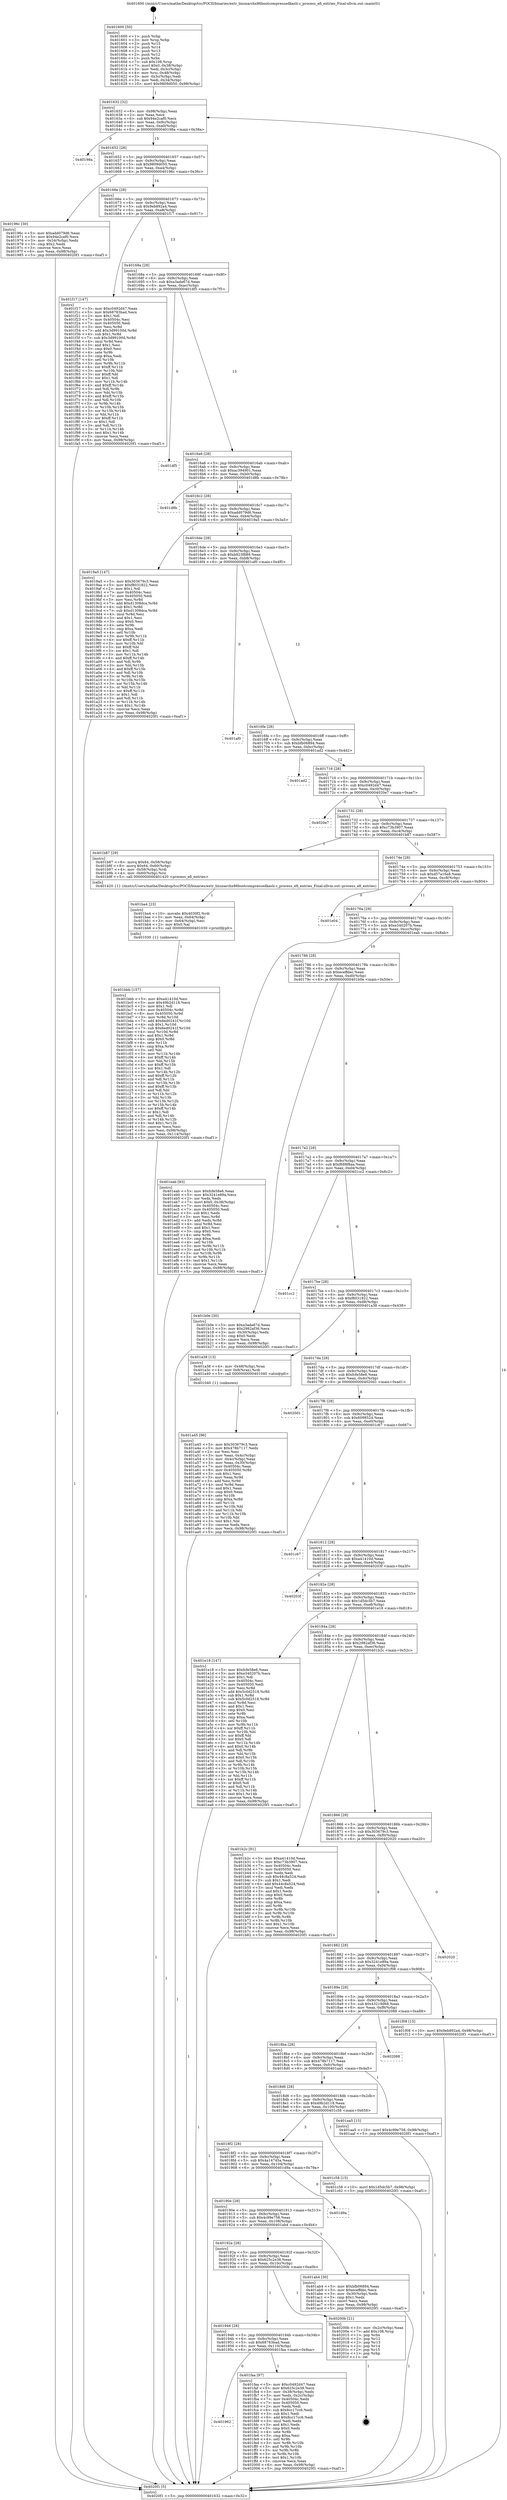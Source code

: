 digraph "0x401600" {
  label = "0x401600 (/mnt/c/Users/mathe/Desktop/tcc/POCII/binaries/extr_linuxarchx86bootcompressedkaslr.c_process_efi_entries_Final-ollvm.out::main(0))"
  labelloc = "t"
  node[shape=record]

  Entry [label="",width=0.3,height=0.3,shape=circle,fillcolor=black,style=filled]
  "0x401632" [label="{
     0x401632 [32]\l
     | [instrs]\l
     &nbsp;&nbsp;0x401632 \<+6\>: mov -0x98(%rbp),%eax\l
     &nbsp;&nbsp;0x401638 \<+2\>: mov %eax,%ecx\l
     &nbsp;&nbsp;0x40163a \<+6\>: sub $0x94e2caf0,%ecx\l
     &nbsp;&nbsp;0x401640 \<+6\>: mov %eax,-0x9c(%rbp)\l
     &nbsp;&nbsp;0x401646 \<+6\>: mov %ecx,-0xa0(%rbp)\l
     &nbsp;&nbsp;0x40164c \<+6\>: je 000000000040198a \<main+0x38a\>\l
  }"]
  "0x40198a" [label="{
     0x40198a\l
  }", style=dashed]
  "0x401652" [label="{
     0x401652 [28]\l
     | [instrs]\l
     &nbsp;&nbsp;0x401652 \<+5\>: jmp 0000000000401657 \<main+0x57\>\l
     &nbsp;&nbsp;0x401657 \<+6\>: mov -0x9c(%rbp),%eax\l
     &nbsp;&nbsp;0x40165d \<+5\>: sub $0x9809d050,%eax\l
     &nbsp;&nbsp;0x401662 \<+6\>: mov %eax,-0xa4(%rbp)\l
     &nbsp;&nbsp;0x401668 \<+6\>: je 000000000040196c \<main+0x36c\>\l
  }"]
  Exit [label="",width=0.3,height=0.3,shape=circle,fillcolor=black,style=filled,peripheries=2]
  "0x40196c" [label="{
     0x40196c [30]\l
     | [instrs]\l
     &nbsp;&nbsp;0x40196c \<+5\>: mov $0xadd079d6,%eax\l
     &nbsp;&nbsp;0x401971 \<+5\>: mov $0x94e2caf0,%ecx\l
     &nbsp;&nbsp;0x401976 \<+3\>: mov -0x34(%rbp),%edx\l
     &nbsp;&nbsp;0x401979 \<+3\>: cmp $0x2,%edx\l
     &nbsp;&nbsp;0x40197c \<+3\>: cmovne %ecx,%eax\l
     &nbsp;&nbsp;0x40197f \<+6\>: mov %eax,-0x98(%rbp)\l
     &nbsp;&nbsp;0x401985 \<+5\>: jmp 00000000004020f1 \<main+0xaf1\>\l
  }"]
  "0x40166e" [label="{
     0x40166e [28]\l
     | [instrs]\l
     &nbsp;&nbsp;0x40166e \<+5\>: jmp 0000000000401673 \<main+0x73\>\l
     &nbsp;&nbsp;0x401673 \<+6\>: mov -0x9c(%rbp),%eax\l
     &nbsp;&nbsp;0x401679 \<+5\>: sub $0x9eb892a4,%eax\l
     &nbsp;&nbsp;0x40167e \<+6\>: mov %eax,-0xa8(%rbp)\l
     &nbsp;&nbsp;0x401684 \<+6\>: je 0000000000401f17 \<main+0x917\>\l
  }"]
  "0x4020f1" [label="{
     0x4020f1 [5]\l
     | [instrs]\l
     &nbsp;&nbsp;0x4020f1 \<+5\>: jmp 0000000000401632 \<main+0x32\>\l
  }"]
  "0x401600" [label="{
     0x401600 [50]\l
     | [instrs]\l
     &nbsp;&nbsp;0x401600 \<+1\>: push %rbp\l
     &nbsp;&nbsp;0x401601 \<+3\>: mov %rsp,%rbp\l
     &nbsp;&nbsp;0x401604 \<+2\>: push %r15\l
     &nbsp;&nbsp;0x401606 \<+2\>: push %r14\l
     &nbsp;&nbsp;0x401608 \<+2\>: push %r13\l
     &nbsp;&nbsp;0x40160a \<+2\>: push %r12\l
     &nbsp;&nbsp;0x40160c \<+1\>: push %rbx\l
     &nbsp;&nbsp;0x40160d \<+7\>: sub $0x108,%rsp\l
     &nbsp;&nbsp;0x401614 \<+7\>: movl $0x0,-0x38(%rbp)\l
     &nbsp;&nbsp;0x40161b \<+3\>: mov %edi,-0x3c(%rbp)\l
     &nbsp;&nbsp;0x40161e \<+4\>: mov %rsi,-0x48(%rbp)\l
     &nbsp;&nbsp;0x401622 \<+3\>: mov -0x3c(%rbp),%edi\l
     &nbsp;&nbsp;0x401625 \<+3\>: mov %edi,-0x34(%rbp)\l
     &nbsp;&nbsp;0x401628 \<+10\>: movl $0x9809d050,-0x98(%rbp)\l
  }"]
  "0x401962" [label="{
     0x401962\l
  }", style=dashed]
  "0x401f17" [label="{
     0x401f17 [147]\l
     | [instrs]\l
     &nbsp;&nbsp;0x401f17 \<+5\>: mov $0xc0492d47,%eax\l
     &nbsp;&nbsp;0x401f1c \<+5\>: mov $0x68783bad,%ecx\l
     &nbsp;&nbsp;0x401f21 \<+2\>: mov $0x1,%dl\l
     &nbsp;&nbsp;0x401f23 \<+7\>: mov 0x40504c,%esi\l
     &nbsp;&nbsp;0x401f2a \<+7\>: mov 0x405050,%edi\l
     &nbsp;&nbsp;0x401f31 \<+3\>: mov %esi,%r8d\l
     &nbsp;&nbsp;0x401f34 \<+7\>: add $0x3d99100d,%r8d\l
     &nbsp;&nbsp;0x401f3b \<+4\>: sub $0x1,%r8d\l
     &nbsp;&nbsp;0x401f3f \<+7\>: sub $0x3d99100d,%r8d\l
     &nbsp;&nbsp;0x401f46 \<+4\>: imul %r8d,%esi\l
     &nbsp;&nbsp;0x401f4a \<+3\>: and $0x1,%esi\l
     &nbsp;&nbsp;0x401f4d \<+3\>: cmp $0x0,%esi\l
     &nbsp;&nbsp;0x401f50 \<+4\>: sete %r9b\l
     &nbsp;&nbsp;0x401f54 \<+3\>: cmp $0xa,%edi\l
     &nbsp;&nbsp;0x401f57 \<+4\>: setl %r10b\l
     &nbsp;&nbsp;0x401f5b \<+3\>: mov %r9b,%r11b\l
     &nbsp;&nbsp;0x401f5e \<+4\>: xor $0xff,%r11b\l
     &nbsp;&nbsp;0x401f62 \<+3\>: mov %r10b,%bl\l
     &nbsp;&nbsp;0x401f65 \<+3\>: xor $0xff,%bl\l
     &nbsp;&nbsp;0x401f68 \<+3\>: xor $0x1,%dl\l
     &nbsp;&nbsp;0x401f6b \<+3\>: mov %r11b,%r14b\l
     &nbsp;&nbsp;0x401f6e \<+4\>: and $0xff,%r14b\l
     &nbsp;&nbsp;0x401f72 \<+3\>: and %dl,%r9b\l
     &nbsp;&nbsp;0x401f75 \<+3\>: mov %bl,%r15b\l
     &nbsp;&nbsp;0x401f78 \<+4\>: and $0xff,%r15b\l
     &nbsp;&nbsp;0x401f7c \<+3\>: and %dl,%r10b\l
     &nbsp;&nbsp;0x401f7f \<+3\>: or %r9b,%r14b\l
     &nbsp;&nbsp;0x401f82 \<+3\>: or %r10b,%r15b\l
     &nbsp;&nbsp;0x401f85 \<+3\>: xor %r15b,%r14b\l
     &nbsp;&nbsp;0x401f88 \<+3\>: or %bl,%r11b\l
     &nbsp;&nbsp;0x401f8b \<+4\>: xor $0xff,%r11b\l
     &nbsp;&nbsp;0x401f8f \<+3\>: or $0x1,%dl\l
     &nbsp;&nbsp;0x401f92 \<+3\>: and %dl,%r11b\l
     &nbsp;&nbsp;0x401f95 \<+3\>: or %r11b,%r14b\l
     &nbsp;&nbsp;0x401f98 \<+4\>: test $0x1,%r14b\l
     &nbsp;&nbsp;0x401f9c \<+3\>: cmovne %ecx,%eax\l
     &nbsp;&nbsp;0x401f9f \<+6\>: mov %eax,-0x98(%rbp)\l
     &nbsp;&nbsp;0x401fa5 \<+5\>: jmp 00000000004020f1 \<main+0xaf1\>\l
  }"]
  "0x40168a" [label="{
     0x40168a [28]\l
     | [instrs]\l
     &nbsp;&nbsp;0x40168a \<+5\>: jmp 000000000040168f \<main+0x8f\>\l
     &nbsp;&nbsp;0x40168f \<+6\>: mov -0x9c(%rbp),%eax\l
     &nbsp;&nbsp;0x401695 \<+5\>: sub $0xa3ada67d,%eax\l
     &nbsp;&nbsp;0x40169a \<+6\>: mov %eax,-0xac(%rbp)\l
     &nbsp;&nbsp;0x4016a0 \<+6\>: je 0000000000401df5 \<main+0x7f5\>\l
  }"]
  "0x401faa" [label="{
     0x401faa [97]\l
     | [instrs]\l
     &nbsp;&nbsp;0x401faa \<+5\>: mov $0xc0492d47,%eax\l
     &nbsp;&nbsp;0x401faf \<+5\>: mov $0x625c2e38,%ecx\l
     &nbsp;&nbsp;0x401fb4 \<+3\>: mov -0x38(%rbp),%edx\l
     &nbsp;&nbsp;0x401fb7 \<+3\>: mov %edx,-0x2c(%rbp)\l
     &nbsp;&nbsp;0x401fba \<+7\>: mov 0x40504c,%edx\l
     &nbsp;&nbsp;0x401fc1 \<+7\>: mov 0x405050,%esi\l
     &nbsp;&nbsp;0x401fc8 \<+2\>: mov %edx,%edi\l
     &nbsp;&nbsp;0x401fca \<+6\>: sub $0x8cc17cc6,%edi\l
     &nbsp;&nbsp;0x401fd0 \<+3\>: sub $0x1,%edi\l
     &nbsp;&nbsp;0x401fd3 \<+6\>: add $0x8cc17cc6,%edi\l
     &nbsp;&nbsp;0x401fd9 \<+3\>: imul %edi,%edx\l
     &nbsp;&nbsp;0x401fdc \<+3\>: and $0x1,%edx\l
     &nbsp;&nbsp;0x401fdf \<+3\>: cmp $0x0,%edx\l
     &nbsp;&nbsp;0x401fe2 \<+4\>: sete %r8b\l
     &nbsp;&nbsp;0x401fe6 \<+3\>: cmp $0xa,%esi\l
     &nbsp;&nbsp;0x401fe9 \<+4\>: setl %r9b\l
     &nbsp;&nbsp;0x401fed \<+3\>: mov %r8b,%r10b\l
     &nbsp;&nbsp;0x401ff0 \<+3\>: and %r9b,%r10b\l
     &nbsp;&nbsp;0x401ff3 \<+3\>: xor %r9b,%r8b\l
     &nbsp;&nbsp;0x401ff6 \<+3\>: or %r8b,%r10b\l
     &nbsp;&nbsp;0x401ff9 \<+4\>: test $0x1,%r10b\l
     &nbsp;&nbsp;0x401ffd \<+3\>: cmovne %ecx,%eax\l
     &nbsp;&nbsp;0x402000 \<+6\>: mov %eax,-0x98(%rbp)\l
     &nbsp;&nbsp;0x402006 \<+5\>: jmp 00000000004020f1 \<main+0xaf1\>\l
  }"]
  "0x401df5" [label="{
     0x401df5\l
  }", style=dashed]
  "0x4016a6" [label="{
     0x4016a6 [28]\l
     | [instrs]\l
     &nbsp;&nbsp;0x4016a6 \<+5\>: jmp 00000000004016ab \<main+0xab\>\l
     &nbsp;&nbsp;0x4016ab \<+6\>: mov -0x9c(%rbp),%eax\l
     &nbsp;&nbsp;0x4016b1 \<+5\>: sub $0xac394901,%eax\l
     &nbsp;&nbsp;0x4016b6 \<+6\>: mov %eax,-0xb0(%rbp)\l
     &nbsp;&nbsp;0x4016bc \<+6\>: je 0000000000401d8b \<main+0x78b\>\l
  }"]
  "0x401946" [label="{
     0x401946 [28]\l
     | [instrs]\l
     &nbsp;&nbsp;0x401946 \<+5\>: jmp 000000000040194b \<main+0x34b\>\l
     &nbsp;&nbsp;0x40194b \<+6\>: mov -0x9c(%rbp),%eax\l
     &nbsp;&nbsp;0x401951 \<+5\>: sub $0x68783bad,%eax\l
     &nbsp;&nbsp;0x401956 \<+6\>: mov %eax,-0x110(%rbp)\l
     &nbsp;&nbsp;0x40195c \<+6\>: je 0000000000401faa \<main+0x9aa\>\l
  }"]
  "0x401d8b" [label="{
     0x401d8b\l
  }", style=dashed]
  "0x4016c2" [label="{
     0x4016c2 [28]\l
     | [instrs]\l
     &nbsp;&nbsp;0x4016c2 \<+5\>: jmp 00000000004016c7 \<main+0xc7\>\l
     &nbsp;&nbsp;0x4016c7 \<+6\>: mov -0x9c(%rbp),%eax\l
     &nbsp;&nbsp;0x4016cd \<+5\>: sub $0xadd079d6,%eax\l
     &nbsp;&nbsp;0x4016d2 \<+6\>: mov %eax,-0xb4(%rbp)\l
     &nbsp;&nbsp;0x4016d8 \<+6\>: je 00000000004019a5 \<main+0x3a5\>\l
  }"]
  "0x40200b" [label="{
     0x40200b [21]\l
     | [instrs]\l
     &nbsp;&nbsp;0x40200b \<+3\>: mov -0x2c(%rbp),%eax\l
     &nbsp;&nbsp;0x40200e \<+7\>: add $0x108,%rsp\l
     &nbsp;&nbsp;0x402015 \<+1\>: pop %rbx\l
     &nbsp;&nbsp;0x402016 \<+2\>: pop %r12\l
     &nbsp;&nbsp;0x402018 \<+2\>: pop %r13\l
     &nbsp;&nbsp;0x40201a \<+2\>: pop %r14\l
     &nbsp;&nbsp;0x40201c \<+2\>: pop %r15\l
     &nbsp;&nbsp;0x40201e \<+1\>: pop %rbp\l
     &nbsp;&nbsp;0x40201f \<+1\>: ret\l
  }"]
  "0x4019a5" [label="{
     0x4019a5 [147]\l
     | [instrs]\l
     &nbsp;&nbsp;0x4019a5 \<+5\>: mov $0x303679c3,%eax\l
     &nbsp;&nbsp;0x4019aa \<+5\>: mov $0xf8031822,%ecx\l
     &nbsp;&nbsp;0x4019af \<+2\>: mov $0x1,%dl\l
     &nbsp;&nbsp;0x4019b1 \<+7\>: mov 0x40504c,%esi\l
     &nbsp;&nbsp;0x4019b8 \<+7\>: mov 0x405050,%edi\l
     &nbsp;&nbsp;0x4019bf \<+3\>: mov %esi,%r8d\l
     &nbsp;&nbsp;0x4019c2 \<+7\>: add $0xd1308dca,%r8d\l
     &nbsp;&nbsp;0x4019c9 \<+4\>: sub $0x1,%r8d\l
     &nbsp;&nbsp;0x4019cd \<+7\>: sub $0xd1308dca,%r8d\l
     &nbsp;&nbsp;0x4019d4 \<+4\>: imul %r8d,%esi\l
     &nbsp;&nbsp;0x4019d8 \<+3\>: and $0x1,%esi\l
     &nbsp;&nbsp;0x4019db \<+3\>: cmp $0x0,%esi\l
     &nbsp;&nbsp;0x4019de \<+4\>: sete %r9b\l
     &nbsp;&nbsp;0x4019e2 \<+3\>: cmp $0xa,%edi\l
     &nbsp;&nbsp;0x4019e5 \<+4\>: setl %r10b\l
     &nbsp;&nbsp;0x4019e9 \<+3\>: mov %r9b,%r11b\l
     &nbsp;&nbsp;0x4019ec \<+4\>: xor $0xff,%r11b\l
     &nbsp;&nbsp;0x4019f0 \<+3\>: mov %r10b,%bl\l
     &nbsp;&nbsp;0x4019f3 \<+3\>: xor $0xff,%bl\l
     &nbsp;&nbsp;0x4019f6 \<+3\>: xor $0x1,%dl\l
     &nbsp;&nbsp;0x4019f9 \<+3\>: mov %r11b,%r14b\l
     &nbsp;&nbsp;0x4019fc \<+4\>: and $0xff,%r14b\l
     &nbsp;&nbsp;0x401a00 \<+3\>: and %dl,%r9b\l
     &nbsp;&nbsp;0x401a03 \<+3\>: mov %bl,%r15b\l
     &nbsp;&nbsp;0x401a06 \<+4\>: and $0xff,%r15b\l
     &nbsp;&nbsp;0x401a0a \<+3\>: and %dl,%r10b\l
     &nbsp;&nbsp;0x401a0d \<+3\>: or %r9b,%r14b\l
     &nbsp;&nbsp;0x401a10 \<+3\>: or %r10b,%r15b\l
     &nbsp;&nbsp;0x401a13 \<+3\>: xor %r15b,%r14b\l
     &nbsp;&nbsp;0x401a16 \<+3\>: or %bl,%r11b\l
     &nbsp;&nbsp;0x401a19 \<+4\>: xor $0xff,%r11b\l
     &nbsp;&nbsp;0x401a1d \<+3\>: or $0x1,%dl\l
     &nbsp;&nbsp;0x401a20 \<+3\>: and %dl,%r11b\l
     &nbsp;&nbsp;0x401a23 \<+3\>: or %r11b,%r14b\l
     &nbsp;&nbsp;0x401a26 \<+4\>: test $0x1,%r14b\l
     &nbsp;&nbsp;0x401a2a \<+3\>: cmovne %ecx,%eax\l
     &nbsp;&nbsp;0x401a2d \<+6\>: mov %eax,-0x98(%rbp)\l
     &nbsp;&nbsp;0x401a33 \<+5\>: jmp 00000000004020f1 \<main+0xaf1\>\l
  }"]
  "0x4016de" [label="{
     0x4016de [28]\l
     | [instrs]\l
     &nbsp;&nbsp;0x4016de \<+5\>: jmp 00000000004016e3 \<main+0xe3\>\l
     &nbsp;&nbsp;0x4016e3 \<+6\>: mov -0x9c(%rbp),%eax\l
     &nbsp;&nbsp;0x4016e9 \<+5\>: sub $0xb923f889,%eax\l
     &nbsp;&nbsp;0x4016ee \<+6\>: mov %eax,-0xb8(%rbp)\l
     &nbsp;&nbsp;0x4016f4 \<+6\>: je 0000000000401af0 \<main+0x4f0\>\l
  }"]
  "0x401bbb" [label="{
     0x401bbb [157]\l
     | [instrs]\l
     &nbsp;&nbsp;0x401bbb \<+5\>: mov $0xa41410d,%esi\l
     &nbsp;&nbsp;0x401bc0 \<+5\>: mov $0x49b2d118,%ecx\l
     &nbsp;&nbsp;0x401bc5 \<+2\>: mov $0x1,%dl\l
     &nbsp;&nbsp;0x401bc7 \<+8\>: mov 0x40504c,%r8d\l
     &nbsp;&nbsp;0x401bcf \<+8\>: mov 0x405050,%r9d\l
     &nbsp;&nbsp;0x401bd7 \<+3\>: mov %r8d,%r10d\l
     &nbsp;&nbsp;0x401bda \<+7\>: add $0x6ed0241f,%r10d\l
     &nbsp;&nbsp;0x401be1 \<+4\>: sub $0x1,%r10d\l
     &nbsp;&nbsp;0x401be5 \<+7\>: sub $0x6ed0241f,%r10d\l
     &nbsp;&nbsp;0x401bec \<+4\>: imul %r10d,%r8d\l
     &nbsp;&nbsp;0x401bf0 \<+4\>: and $0x1,%r8d\l
     &nbsp;&nbsp;0x401bf4 \<+4\>: cmp $0x0,%r8d\l
     &nbsp;&nbsp;0x401bf8 \<+4\>: sete %r11b\l
     &nbsp;&nbsp;0x401bfc \<+4\>: cmp $0xa,%r9d\l
     &nbsp;&nbsp;0x401c00 \<+3\>: setl %bl\l
     &nbsp;&nbsp;0x401c03 \<+3\>: mov %r11b,%r14b\l
     &nbsp;&nbsp;0x401c06 \<+4\>: xor $0xff,%r14b\l
     &nbsp;&nbsp;0x401c0a \<+3\>: mov %bl,%r15b\l
     &nbsp;&nbsp;0x401c0d \<+4\>: xor $0xff,%r15b\l
     &nbsp;&nbsp;0x401c11 \<+3\>: xor $0x1,%dl\l
     &nbsp;&nbsp;0x401c14 \<+3\>: mov %r14b,%r12b\l
     &nbsp;&nbsp;0x401c17 \<+4\>: and $0xff,%r12b\l
     &nbsp;&nbsp;0x401c1b \<+3\>: and %dl,%r11b\l
     &nbsp;&nbsp;0x401c1e \<+3\>: mov %r15b,%r13b\l
     &nbsp;&nbsp;0x401c21 \<+4\>: and $0xff,%r13b\l
     &nbsp;&nbsp;0x401c25 \<+2\>: and %dl,%bl\l
     &nbsp;&nbsp;0x401c27 \<+3\>: or %r11b,%r12b\l
     &nbsp;&nbsp;0x401c2a \<+3\>: or %bl,%r13b\l
     &nbsp;&nbsp;0x401c2d \<+3\>: xor %r13b,%r12b\l
     &nbsp;&nbsp;0x401c30 \<+3\>: or %r15b,%r14b\l
     &nbsp;&nbsp;0x401c33 \<+4\>: xor $0xff,%r14b\l
     &nbsp;&nbsp;0x401c37 \<+3\>: or $0x1,%dl\l
     &nbsp;&nbsp;0x401c3a \<+3\>: and %dl,%r14b\l
     &nbsp;&nbsp;0x401c3d \<+3\>: or %r14b,%r12b\l
     &nbsp;&nbsp;0x401c40 \<+4\>: test $0x1,%r12b\l
     &nbsp;&nbsp;0x401c44 \<+3\>: cmovne %ecx,%esi\l
     &nbsp;&nbsp;0x401c47 \<+6\>: mov %esi,-0x98(%rbp)\l
     &nbsp;&nbsp;0x401c4d \<+6\>: mov %eax,-0x114(%rbp)\l
     &nbsp;&nbsp;0x401c53 \<+5\>: jmp 00000000004020f1 \<main+0xaf1\>\l
  }"]
  "0x401af0" [label="{
     0x401af0\l
  }", style=dashed]
  "0x4016fa" [label="{
     0x4016fa [28]\l
     | [instrs]\l
     &nbsp;&nbsp;0x4016fa \<+5\>: jmp 00000000004016ff \<main+0xff\>\l
     &nbsp;&nbsp;0x4016ff \<+6\>: mov -0x9c(%rbp),%eax\l
     &nbsp;&nbsp;0x401705 \<+5\>: sub $0xbfb06894,%eax\l
     &nbsp;&nbsp;0x40170a \<+6\>: mov %eax,-0xbc(%rbp)\l
     &nbsp;&nbsp;0x401710 \<+6\>: je 0000000000401ad2 \<main+0x4d2\>\l
  }"]
  "0x401ba4" [label="{
     0x401ba4 [23]\l
     | [instrs]\l
     &nbsp;&nbsp;0x401ba4 \<+10\>: movabs $0x4030f2,%rdi\l
     &nbsp;&nbsp;0x401bae \<+3\>: mov %eax,-0x64(%rbp)\l
     &nbsp;&nbsp;0x401bb1 \<+3\>: mov -0x64(%rbp),%esi\l
     &nbsp;&nbsp;0x401bb4 \<+2\>: mov $0x0,%al\l
     &nbsp;&nbsp;0x401bb6 \<+5\>: call 0000000000401030 \<printf@plt\>\l
     | [calls]\l
     &nbsp;&nbsp;0x401030 \{1\} (unknown)\l
  }"]
  "0x401ad2" [label="{
     0x401ad2\l
  }", style=dashed]
  "0x401716" [label="{
     0x401716 [28]\l
     | [instrs]\l
     &nbsp;&nbsp;0x401716 \<+5\>: jmp 000000000040171b \<main+0x11b\>\l
     &nbsp;&nbsp;0x40171b \<+6\>: mov -0x9c(%rbp),%eax\l
     &nbsp;&nbsp;0x401721 \<+5\>: sub $0xc0492d47,%eax\l
     &nbsp;&nbsp;0x401726 \<+6\>: mov %eax,-0xc0(%rbp)\l
     &nbsp;&nbsp;0x40172c \<+6\>: je 00000000004020e7 \<main+0xae7\>\l
  }"]
  "0x40192a" [label="{
     0x40192a [28]\l
     | [instrs]\l
     &nbsp;&nbsp;0x40192a \<+5\>: jmp 000000000040192f \<main+0x32f\>\l
     &nbsp;&nbsp;0x40192f \<+6\>: mov -0x9c(%rbp),%eax\l
     &nbsp;&nbsp;0x401935 \<+5\>: sub $0x625c2e38,%eax\l
     &nbsp;&nbsp;0x40193a \<+6\>: mov %eax,-0x10c(%rbp)\l
     &nbsp;&nbsp;0x401940 \<+6\>: je 000000000040200b \<main+0xa0b\>\l
  }"]
  "0x4020e7" [label="{
     0x4020e7\l
  }", style=dashed]
  "0x401732" [label="{
     0x401732 [28]\l
     | [instrs]\l
     &nbsp;&nbsp;0x401732 \<+5\>: jmp 0000000000401737 \<main+0x137\>\l
     &nbsp;&nbsp;0x401737 \<+6\>: mov -0x9c(%rbp),%eax\l
     &nbsp;&nbsp;0x40173d \<+5\>: sub $0xc73b3907,%eax\l
     &nbsp;&nbsp;0x401742 \<+6\>: mov %eax,-0xc4(%rbp)\l
     &nbsp;&nbsp;0x401748 \<+6\>: je 0000000000401b87 \<main+0x587\>\l
  }"]
  "0x401ab4" [label="{
     0x401ab4 [30]\l
     | [instrs]\l
     &nbsp;&nbsp;0x401ab4 \<+5\>: mov $0xbfb06894,%eax\l
     &nbsp;&nbsp;0x401ab9 \<+5\>: mov $0xeceffdec,%ecx\l
     &nbsp;&nbsp;0x401abe \<+3\>: mov -0x30(%rbp),%edx\l
     &nbsp;&nbsp;0x401ac1 \<+3\>: cmp $0x1,%edx\l
     &nbsp;&nbsp;0x401ac4 \<+3\>: cmovl %ecx,%eax\l
     &nbsp;&nbsp;0x401ac7 \<+6\>: mov %eax,-0x98(%rbp)\l
     &nbsp;&nbsp;0x401acd \<+5\>: jmp 00000000004020f1 \<main+0xaf1\>\l
  }"]
  "0x401b87" [label="{
     0x401b87 [29]\l
     | [instrs]\l
     &nbsp;&nbsp;0x401b87 \<+8\>: movq $0x64,-0x58(%rbp)\l
     &nbsp;&nbsp;0x401b8f \<+8\>: movq $0x64,-0x60(%rbp)\l
     &nbsp;&nbsp;0x401b97 \<+4\>: mov -0x58(%rbp),%rdi\l
     &nbsp;&nbsp;0x401b9b \<+4\>: mov -0x60(%rbp),%rsi\l
     &nbsp;&nbsp;0x401b9f \<+5\>: call 0000000000401420 \<process_efi_entries\>\l
     | [calls]\l
     &nbsp;&nbsp;0x401420 \{1\} (/mnt/c/Users/mathe/Desktop/tcc/POCII/binaries/extr_linuxarchx86bootcompressedkaslr.c_process_efi_entries_Final-ollvm.out::process_efi_entries)\l
  }"]
  "0x40174e" [label="{
     0x40174e [28]\l
     | [instrs]\l
     &nbsp;&nbsp;0x40174e \<+5\>: jmp 0000000000401753 \<main+0x153\>\l
     &nbsp;&nbsp;0x401753 \<+6\>: mov -0x9c(%rbp),%eax\l
     &nbsp;&nbsp;0x401759 \<+5\>: sub $0xd57a16a8,%eax\l
     &nbsp;&nbsp;0x40175e \<+6\>: mov %eax,-0xc8(%rbp)\l
     &nbsp;&nbsp;0x401764 \<+6\>: je 0000000000401e04 \<main+0x804\>\l
  }"]
  "0x40190e" [label="{
     0x40190e [28]\l
     | [instrs]\l
     &nbsp;&nbsp;0x40190e \<+5\>: jmp 0000000000401913 \<main+0x313\>\l
     &nbsp;&nbsp;0x401913 \<+6\>: mov -0x9c(%rbp),%eax\l
     &nbsp;&nbsp;0x401919 \<+5\>: sub $0x4c99e758,%eax\l
     &nbsp;&nbsp;0x40191e \<+6\>: mov %eax,-0x108(%rbp)\l
     &nbsp;&nbsp;0x401924 \<+6\>: je 0000000000401ab4 \<main+0x4b4\>\l
  }"]
  "0x401e04" [label="{
     0x401e04\l
  }", style=dashed]
  "0x40176a" [label="{
     0x40176a [28]\l
     | [instrs]\l
     &nbsp;&nbsp;0x40176a \<+5\>: jmp 000000000040176f \<main+0x16f\>\l
     &nbsp;&nbsp;0x40176f \<+6\>: mov -0x9c(%rbp),%eax\l
     &nbsp;&nbsp;0x401775 \<+5\>: sub $0xe340207b,%eax\l
     &nbsp;&nbsp;0x40177a \<+6\>: mov %eax,-0xcc(%rbp)\l
     &nbsp;&nbsp;0x401780 \<+6\>: je 0000000000401eab \<main+0x8ab\>\l
  }"]
  "0x401d9a" [label="{
     0x401d9a\l
  }", style=dashed]
  "0x401eab" [label="{
     0x401eab [93]\l
     | [instrs]\l
     &nbsp;&nbsp;0x401eab \<+5\>: mov $0xfcfe58e6,%eax\l
     &nbsp;&nbsp;0x401eb0 \<+5\>: mov $0x3241e89a,%ecx\l
     &nbsp;&nbsp;0x401eb5 \<+2\>: xor %edx,%edx\l
     &nbsp;&nbsp;0x401eb7 \<+7\>: movl $0x0,-0x38(%rbp)\l
     &nbsp;&nbsp;0x401ebe \<+7\>: mov 0x40504c,%esi\l
     &nbsp;&nbsp;0x401ec5 \<+7\>: mov 0x405050,%edi\l
     &nbsp;&nbsp;0x401ecc \<+3\>: sub $0x1,%edx\l
     &nbsp;&nbsp;0x401ecf \<+3\>: mov %esi,%r8d\l
     &nbsp;&nbsp;0x401ed2 \<+3\>: add %edx,%r8d\l
     &nbsp;&nbsp;0x401ed5 \<+4\>: imul %r8d,%esi\l
     &nbsp;&nbsp;0x401ed9 \<+3\>: and $0x1,%esi\l
     &nbsp;&nbsp;0x401edc \<+3\>: cmp $0x0,%esi\l
     &nbsp;&nbsp;0x401edf \<+4\>: sete %r9b\l
     &nbsp;&nbsp;0x401ee3 \<+3\>: cmp $0xa,%edi\l
     &nbsp;&nbsp;0x401ee6 \<+4\>: setl %r10b\l
     &nbsp;&nbsp;0x401eea \<+3\>: mov %r9b,%r11b\l
     &nbsp;&nbsp;0x401eed \<+3\>: and %r10b,%r11b\l
     &nbsp;&nbsp;0x401ef0 \<+3\>: xor %r10b,%r9b\l
     &nbsp;&nbsp;0x401ef3 \<+3\>: or %r9b,%r11b\l
     &nbsp;&nbsp;0x401ef6 \<+4\>: test $0x1,%r11b\l
     &nbsp;&nbsp;0x401efa \<+3\>: cmovne %ecx,%eax\l
     &nbsp;&nbsp;0x401efd \<+6\>: mov %eax,-0x98(%rbp)\l
     &nbsp;&nbsp;0x401f03 \<+5\>: jmp 00000000004020f1 \<main+0xaf1\>\l
  }"]
  "0x401786" [label="{
     0x401786 [28]\l
     | [instrs]\l
     &nbsp;&nbsp;0x401786 \<+5\>: jmp 000000000040178b \<main+0x18b\>\l
     &nbsp;&nbsp;0x40178b \<+6\>: mov -0x9c(%rbp),%eax\l
     &nbsp;&nbsp;0x401791 \<+5\>: sub $0xeceffdec,%eax\l
     &nbsp;&nbsp;0x401796 \<+6\>: mov %eax,-0xd0(%rbp)\l
     &nbsp;&nbsp;0x40179c \<+6\>: je 0000000000401b0e \<main+0x50e\>\l
  }"]
  "0x4018f2" [label="{
     0x4018f2 [28]\l
     | [instrs]\l
     &nbsp;&nbsp;0x4018f2 \<+5\>: jmp 00000000004018f7 \<main+0x2f7\>\l
     &nbsp;&nbsp;0x4018f7 \<+6\>: mov -0x9c(%rbp),%eax\l
     &nbsp;&nbsp;0x4018fd \<+5\>: sub $0x4a14745a,%eax\l
     &nbsp;&nbsp;0x401902 \<+6\>: mov %eax,-0x104(%rbp)\l
     &nbsp;&nbsp;0x401908 \<+6\>: je 0000000000401d9a \<main+0x79a\>\l
  }"]
  "0x401b0e" [label="{
     0x401b0e [30]\l
     | [instrs]\l
     &nbsp;&nbsp;0x401b0e \<+5\>: mov $0xa3ada67d,%eax\l
     &nbsp;&nbsp;0x401b13 \<+5\>: mov $0x2982af36,%ecx\l
     &nbsp;&nbsp;0x401b18 \<+3\>: mov -0x30(%rbp),%edx\l
     &nbsp;&nbsp;0x401b1b \<+3\>: cmp $0x0,%edx\l
     &nbsp;&nbsp;0x401b1e \<+3\>: cmove %ecx,%eax\l
     &nbsp;&nbsp;0x401b21 \<+6\>: mov %eax,-0x98(%rbp)\l
     &nbsp;&nbsp;0x401b27 \<+5\>: jmp 00000000004020f1 \<main+0xaf1\>\l
  }"]
  "0x4017a2" [label="{
     0x4017a2 [28]\l
     | [instrs]\l
     &nbsp;&nbsp;0x4017a2 \<+5\>: jmp 00000000004017a7 \<main+0x1a7\>\l
     &nbsp;&nbsp;0x4017a7 \<+6\>: mov -0x9c(%rbp),%eax\l
     &nbsp;&nbsp;0x4017ad \<+5\>: sub $0xf688f8aa,%eax\l
     &nbsp;&nbsp;0x4017b2 \<+6\>: mov %eax,-0xd4(%rbp)\l
     &nbsp;&nbsp;0x4017b8 \<+6\>: je 0000000000401cc2 \<main+0x6c2\>\l
  }"]
  "0x401c58" [label="{
     0x401c58 [15]\l
     | [instrs]\l
     &nbsp;&nbsp;0x401c58 \<+10\>: movl $0x1d5dc5b7,-0x98(%rbp)\l
     &nbsp;&nbsp;0x401c62 \<+5\>: jmp 00000000004020f1 \<main+0xaf1\>\l
  }"]
  "0x401cc2" [label="{
     0x401cc2\l
  }", style=dashed]
  "0x4017be" [label="{
     0x4017be [28]\l
     | [instrs]\l
     &nbsp;&nbsp;0x4017be \<+5\>: jmp 00000000004017c3 \<main+0x1c3\>\l
     &nbsp;&nbsp;0x4017c3 \<+6\>: mov -0x9c(%rbp),%eax\l
     &nbsp;&nbsp;0x4017c9 \<+5\>: sub $0xf8031822,%eax\l
     &nbsp;&nbsp;0x4017ce \<+6\>: mov %eax,-0xd8(%rbp)\l
     &nbsp;&nbsp;0x4017d4 \<+6\>: je 0000000000401a38 \<main+0x438\>\l
  }"]
  "0x4018d6" [label="{
     0x4018d6 [28]\l
     | [instrs]\l
     &nbsp;&nbsp;0x4018d6 \<+5\>: jmp 00000000004018db \<main+0x2db\>\l
     &nbsp;&nbsp;0x4018db \<+6\>: mov -0x9c(%rbp),%eax\l
     &nbsp;&nbsp;0x4018e1 \<+5\>: sub $0x49b2d118,%eax\l
     &nbsp;&nbsp;0x4018e6 \<+6\>: mov %eax,-0x100(%rbp)\l
     &nbsp;&nbsp;0x4018ec \<+6\>: je 0000000000401c58 \<main+0x658\>\l
  }"]
  "0x401a38" [label="{
     0x401a38 [13]\l
     | [instrs]\l
     &nbsp;&nbsp;0x401a38 \<+4\>: mov -0x48(%rbp),%rax\l
     &nbsp;&nbsp;0x401a3c \<+4\>: mov 0x8(%rax),%rdi\l
     &nbsp;&nbsp;0x401a40 \<+5\>: call 0000000000401040 \<atoi@plt\>\l
     | [calls]\l
     &nbsp;&nbsp;0x401040 \{1\} (unknown)\l
  }"]
  "0x4017da" [label="{
     0x4017da [28]\l
     | [instrs]\l
     &nbsp;&nbsp;0x4017da \<+5\>: jmp 00000000004017df \<main+0x1df\>\l
     &nbsp;&nbsp;0x4017df \<+6\>: mov -0x9c(%rbp),%eax\l
     &nbsp;&nbsp;0x4017e5 \<+5\>: sub $0xfcfe58e6,%eax\l
     &nbsp;&nbsp;0x4017ea \<+6\>: mov %eax,-0xdc(%rbp)\l
     &nbsp;&nbsp;0x4017f0 \<+6\>: je 00000000004020d1 \<main+0xad1\>\l
  }"]
  "0x401a45" [label="{
     0x401a45 [96]\l
     | [instrs]\l
     &nbsp;&nbsp;0x401a45 \<+5\>: mov $0x303679c3,%ecx\l
     &nbsp;&nbsp;0x401a4a \<+5\>: mov $0x478b7117,%edx\l
     &nbsp;&nbsp;0x401a4f \<+2\>: xor %esi,%esi\l
     &nbsp;&nbsp;0x401a51 \<+3\>: mov %eax,-0x4c(%rbp)\l
     &nbsp;&nbsp;0x401a54 \<+3\>: mov -0x4c(%rbp),%eax\l
     &nbsp;&nbsp;0x401a57 \<+3\>: mov %eax,-0x30(%rbp)\l
     &nbsp;&nbsp;0x401a5a \<+7\>: mov 0x40504c,%eax\l
     &nbsp;&nbsp;0x401a61 \<+8\>: mov 0x405050,%r8d\l
     &nbsp;&nbsp;0x401a69 \<+3\>: sub $0x1,%esi\l
     &nbsp;&nbsp;0x401a6c \<+3\>: mov %eax,%r9d\l
     &nbsp;&nbsp;0x401a6f \<+3\>: add %esi,%r9d\l
     &nbsp;&nbsp;0x401a72 \<+4\>: imul %r9d,%eax\l
     &nbsp;&nbsp;0x401a76 \<+3\>: and $0x1,%eax\l
     &nbsp;&nbsp;0x401a79 \<+3\>: cmp $0x0,%eax\l
     &nbsp;&nbsp;0x401a7c \<+4\>: sete %r10b\l
     &nbsp;&nbsp;0x401a80 \<+4\>: cmp $0xa,%r8d\l
     &nbsp;&nbsp;0x401a84 \<+4\>: setl %r11b\l
     &nbsp;&nbsp;0x401a88 \<+3\>: mov %r10b,%bl\l
     &nbsp;&nbsp;0x401a8b \<+3\>: and %r11b,%bl\l
     &nbsp;&nbsp;0x401a8e \<+3\>: xor %r11b,%r10b\l
     &nbsp;&nbsp;0x401a91 \<+3\>: or %r10b,%bl\l
     &nbsp;&nbsp;0x401a94 \<+3\>: test $0x1,%bl\l
     &nbsp;&nbsp;0x401a97 \<+3\>: cmovne %edx,%ecx\l
     &nbsp;&nbsp;0x401a9a \<+6\>: mov %ecx,-0x98(%rbp)\l
     &nbsp;&nbsp;0x401aa0 \<+5\>: jmp 00000000004020f1 \<main+0xaf1\>\l
  }"]
  "0x401aa5" [label="{
     0x401aa5 [15]\l
     | [instrs]\l
     &nbsp;&nbsp;0x401aa5 \<+10\>: movl $0x4c99e758,-0x98(%rbp)\l
     &nbsp;&nbsp;0x401aaf \<+5\>: jmp 00000000004020f1 \<main+0xaf1\>\l
  }"]
  "0x4020d1" [label="{
     0x4020d1\l
  }", style=dashed]
  "0x4017f6" [label="{
     0x4017f6 [28]\l
     | [instrs]\l
     &nbsp;&nbsp;0x4017f6 \<+5\>: jmp 00000000004017fb \<main+0x1fb\>\l
     &nbsp;&nbsp;0x4017fb \<+6\>: mov -0x9c(%rbp),%eax\l
     &nbsp;&nbsp;0x401801 \<+5\>: sub $0x6098524,%eax\l
     &nbsp;&nbsp;0x401806 \<+6\>: mov %eax,-0xe0(%rbp)\l
     &nbsp;&nbsp;0x40180c \<+6\>: je 0000000000401c67 \<main+0x667\>\l
  }"]
  "0x4018ba" [label="{
     0x4018ba [28]\l
     | [instrs]\l
     &nbsp;&nbsp;0x4018ba \<+5\>: jmp 00000000004018bf \<main+0x2bf\>\l
     &nbsp;&nbsp;0x4018bf \<+6\>: mov -0x9c(%rbp),%eax\l
     &nbsp;&nbsp;0x4018c5 \<+5\>: sub $0x478b7117,%eax\l
     &nbsp;&nbsp;0x4018ca \<+6\>: mov %eax,-0xfc(%rbp)\l
     &nbsp;&nbsp;0x4018d0 \<+6\>: je 0000000000401aa5 \<main+0x4a5\>\l
  }"]
  "0x401c67" [label="{
     0x401c67\l
  }", style=dashed]
  "0x401812" [label="{
     0x401812 [28]\l
     | [instrs]\l
     &nbsp;&nbsp;0x401812 \<+5\>: jmp 0000000000401817 \<main+0x217\>\l
     &nbsp;&nbsp;0x401817 \<+6\>: mov -0x9c(%rbp),%eax\l
     &nbsp;&nbsp;0x40181d \<+5\>: sub $0xa41410d,%eax\l
     &nbsp;&nbsp;0x401822 \<+6\>: mov %eax,-0xe4(%rbp)\l
     &nbsp;&nbsp;0x401828 \<+6\>: je 000000000040203f \<main+0xa3f\>\l
  }"]
  "0x402088" [label="{
     0x402088\l
  }", style=dashed]
  "0x40203f" [label="{
     0x40203f\l
  }", style=dashed]
  "0x40182e" [label="{
     0x40182e [28]\l
     | [instrs]\l
     &nbsp;&nbsp;0x40182e \<+5\>: jmp 0000000000401833 \<main+0x233\>\l
     &nbsp;&nbsp;0x401833 \<+6\>: mov -0x9c(%rbp),%eax\l
     &nbsp;&nbsp;0x401839 \<+5\>: sub $0x1d5dc5b7,%eax\l
     &nbsp;&nbsp;0x40183e \<+6\>: mov %eax,-0xe8(%rbp)\l
     &nbsp;&nbsp;0x401844 \<+6\>: je 0000000000401e18 \<main+0x818\>\l
  }"]
  "0x40189e" [label="{
     0x40189e [28]\l
     | [instrs]\l
     &nbsp;&nbsp;0x40189e \<+5\>: jmp 00000000004018a3 \<main+0x2a3\>\l
     &nbsp;&nbsp;0x4018a3 \<+6\>: mov -0x9c(%rbp),%eax\l
     &nbsp;&nbsp;0x4018a9 \<+5\>: sub $0x43219d68,%eax\l
     &nbsp;&nbsp;0x4018ae \<+6\>: mov %eax,-0xf8(%rbp)\l
     &nbsp;&nbsp;0x4018b4 \<+6\>: je 0000000000402088 \<main+0xa88\>\l
  }"]
  "0x401e18" [label="{
     0x401e18 [147]\l
     | [instrs]\l
     &nbsp;&nbsp;0x401e18 \<+5\>: mov $0xfcfe58e6,%eax\l
     &nbsp;&nbsp;0x401e1d \<+5\>: mov $0xe340207b,%ecx\l
     &nbsp;&nbsp;0x401e22 \<+2\>: mov $0x1,%dl\l
     &nbsp;&nbsp;0x401e24 \<+7\>: mov 0x40504c,%esi\l
     &nbsp;&nbsp;0x401e2b \<+7\>: mov 0x405050,%edi\l
     &nbsp;&nbsp;0x401e32 \<+3\>: mov %esi,%r8d\l
     &nbsp;&nbsp;0x401e35 \<+7\>: add $0x5c0d2518,%r8d\l
     &nbsp;&nbsp;0x401e3c \<+4\>: sub $0x1,%r8d\l
     &nbsp;&nbsp;0x401e40 \<+7\>: sub $0x5c0d2518,%r8d\l
     &nbsp;&nbsp;0x401e47 \<+4\>: imul %r8d,%esi\l
     &nbsp;&nbsp;0x401e4b \<+3\>: and $0x1,%esi\l
     &nbsp;&nbsp;0x401e4e \<+3\>: cmp $0x0,%esi\l
     &nbsp;&nbsp;0x401e51 \<+4\>: sete %r9b\l
     &nbsp;&nbsp;0x401e55 \<+3\>: cmp $0xa,%edi\l
     &nbsp;&nbsp;0x401e58 \<+4\>: setl %r10b\l
     &nbsp;&nbsp;0x401e5c \<+3\>: mov %r9b,%r11b\l
     &nbsp;&nbsp;0x401e5f \<+4\>: xor $0xff,%r11b\l
     &nbsp;&nbsp;0x401e63 \<+3\>: mov %r10b,%bl\l
     &nbsp;&nbsp;0x401e66 \<+3\>: xor $0xff,%bl\l
     &nbsp;&nbsp;0x401e69 \<+3\>: xor $0x0,%dl\l
     &nbsp;&nbsp;0x401e6c \<+3\>: mov %r11b,%r14b\l
     &nbsp;&nbsp;0x401e6f \<+4\>: and $0x0,%r14b\l
     &nbsp;&nbsp;0x401e73 \<+3\>: and %dl,%r9b\l
     &nbsp;&nbsp;0x401e76 \<+3\>: mov %bl,%r15b\l
     &nbsp;&nbsp;0x401e79 \<+4\>: and $0x0,%r15b\l
     &nbsp;&nbsp;0x401e7d \<+3\>: and %dl,%r10b\l
     &nbsp;&nbsp;0x401e80 \<+3\>: or %r9b,%r14b\l
     &nbsp;&nbsp;0x401e83 \<+3\>: or %r10b,%r15b\l
     &nbsp;&nbsp;0x401e86 \<+3\>: xor %r15b,%r14b\l
     &nbsp;&nbsp;0x401e89 \<+3\>: or %bl,%r11b\l
     &nbsp;&nbsp;0x401e8c \<+4\>: xor $0xff,%r11b\l
     &nbsp;&nbsp;0x401e90 \<+3\>: or $0x0,%dl\l
     &nbsp;&nbsp;0x401e93 \<+3\>: and %dl,%r11b\l
     &nbsp;&nbsp;0x401e96 \<+3\>: or %r11b,%r14b\l
     &nbsp;&nbsp;0x401e99 \<+4\>: test $0x1,%r14b\l
     &nbsp;&nbsp;0x401e9d \<+3\>: cmovne %ecx,%eax\l
     &nbsp;&nbsp;0x401ea0 \<+6\>: mov %eax,-0x98(%rbp)\l
     &nbsp;&nbsp;0x401ea6 \<+5\>: jmp 00000000004020f1 \<main+0xaf1\>\l
  }"]
  "0x40184a" [label="{
     0x40184a [28]\l
     | [instrs]\l
     &nbsp;&nbsp;0x40184a \<+5\>: jmp 000000000040184f \<main+0x24f\>\l
     &nbsp;&nbsp;0x40184f \<+6\>: mov -0x9c(%rbp),%eax\l
     &nbsp;&nbsp;0x401855 \<+5\>: sub $0x2982af36,%eax\l
     &nbsp;&nbsp;0x40185a \<+6\>: mov %eax,-0xec(%rbp)\l
     &nbsp;&nbsp;0x401860 \<+6\>: je 0000000000401b2c \<main+0x52c\>\l
  }"]
  "0x401f08" [label="{
     0x401f08 [15]\l
     | [instrs]\l
     &nbsp;&nbsp;0x401f08 \<+10\>: movl $0x9eb892a4,-0x98(%rbp)\l
     &nbsp;&nbsp;0x401f12 \<+5\>: jmp 00000000004020f1 \<main+0xaf1\>\l
  }"]
  "0x401b2c" [label="{
     0x401b2c [91]\l
     | [instrs]\l
     &nbsp;&nbsp;0x401b2c \<+5\>: mov $0xa41410d,%eax\l
     &nbsp;&nbsp;0x401b31 \<+5\>: mov $0xc73b3907,%ecx\l
     &nbsp;&nbsp;0x401b36 \<+7\>: mov 0x40504c,%edx\l
     &nbsp;&nbsp;0x401b3d \<+7\>: mov 0x405050,%esi\l
     &nbsp;&nbsp;0x401b44 \<+2\>: mov %edx,%edi\l
     &nbsp;&nbsp;0x401b46 \<+6\>: sub $0x44c8a524,%edi\l
     &nbsp;&nbsp;0x401b4c \<+3\>: sub $0x1,%edi\l
     &nbsp;&nbsp;0x401b4f \<+6\>: add $0x44c8a524,%edi\l
     &nbsp;&nbsp;0x401b55 \<+3\>: imul %edi,%edx\l
     &nbsp;&nbsp;0x401b58 \<+3\>: and $0x1,%edx\l
     &nbsp;&nbsp;0x401b5b \<+3\>: cmp $0x0,%edx\l
     &nbsp;&nbsp;0x401b5e \<+4\>: sete %r8b\l
     &nbsp;&nbsp;0x401b62 \<+3\>: cmp $0xa,%esi\l
     &nbsp;&nbsp;0x401b65 \<+4\>: setl %r9b\l
     &nbsp;&nbsp;0x401b69 \<+3\>: mov %r8b,%r10b\l
     &nbsp;&nbsp;0x401b6c \<+3\>: and %r9b,%r10b\l
     &nbsp;&nbsp;0x401b6f \<+3\>: xor %r9b,%r8b\l
     &nbsp;&nbsp;0x401b72 \<+3\>: or %r8b,%r10b\l
     &nbsp;&nbsp;0x401b75 \<+4\>: test $0x1,%r10b\l
     &nbsp;&nbsp;0x401b79 \<+3\>: cmovne %ecx,%eax\l
     &nbsp;&nbsp;0x401b7c \<+6\>: mov %eax,-0x98(%rbp)\l
     &nbsp;&nbsp;0x401b82 \<+5\>: jmp 00000000004020f1 \<main+0xaf1\>\l
  }"]
  "0x401866" [label="{
     0x401866 [28]\l
     | [instrs]\l
     &nbsp;&nbsp;0x401866 \<+5\>: jmp 000000000040186b \<main+0x26b\>\l
     &nbsp;&nbsp;0x40186b \<+6\>: mov -0x9c(%rbp),%eax\l
     &nbsp;&nbsp;0x401871 \<+5\>: sub $0x303679c3,%eax\l
     &nbsp;&nbsp;0x401876 \<+6\>: mov %eax,-0xf0(%rbp)\l
     &nbsp;&nbsp;0x40187c \<+6\>: je 0000000000402020 \<main+0xa20\>\l
  }"]
  "0x401882" [label="{
     0x401882 [28]\l
     | [instrs]\l
     &nbsp;&nbsp;0x401882 \<+5\>: jmp 0000000000401887 \<main+0x287\>\l
     &nbsp;&nbsp;0x401887 \<+6\>: mov -0x9c(%rbp),%eax\l
     &nbsp;&nbsp;0x40188d \<+5\>: sub $0x3241e89a,%eax\l
     &nbsp;&nbsp;0x401892 \<+6\>: mov %eax,-0xf4(%rbp)\l
     &nbsp;&nbsp;0x401898 \<+6\>: je 0000000000401f08 \<main+0x908\>\l
  }"]
  "0x402020" [label="{
     0x402020\l
  }", style=dashed]
  Entry -> "0x401600" [label=" 1"]
  "0x401632" -> "0x40198a" [label=" 0"]
  "0x401632" -> "0x401652" [label=" 15"]
  "0x40200b" -> Exit [label=" 1"]
  "0x401652" -> "0x40196c" [label=" 1"]
  "0x401652" -> "0x40166e" [label=" 14"]
  "0x40196c" -> "0x4020f1" [label=" 1"]
  "0x401600" -> "0x401632" [label=" 1"]
  "0x4020f1" -> "0x401632" [label=" 14"]
  "0x401faa" -> "0x4020f1" [label=" 1"]
  "0x40166e" -> "0x401f17" [label=" 1"]
  "0x40166e" -> "0x40168a" [label=" 13"]
  "0x401946" -> "0x401962" [label=" 0"]
  "0x40168a" -> "0x401df5" [label=" 0"]
  "0x40168a" -> "0x4016a6" [label=" 13"]
  "0x401946" -> "0x401faa" [label=" 1"]
  "0x4016a6" -> "0x401d8b" [label=" 0"]
  "0x4016a6" -> "0x4016c2" [label=" 13"]
  "0x40192a" -> "0x401946" [label=" 1"]
  "0x4016c2" -> "0x4019a5" [label=" 1"]
  "0x4016c2" -> "0x4016de" [label=" 12"]
  "0x4019a5" -> "0x4020f1" [label=" 1"]
  "0x40192a" -> "0x40200b" [label=" 1"]
  "0x4016de" -> "0x401af0" [label=" 0"]
  "0x4016de" -> "0x4016fa" [label=" 12"]
  "0x401f17" -> "0x4020f1" [label=" 1"]
  "0x4016fa" -> "0x401ad2" [label=" 0"]
  "0x4016fa" -> "0x401716" [label=" 12"]
  "0x401f08" -> "0x4020f1" [label=" 1"]
  "0x401716" -> "0x4020e7" [label=" 0"]
  "0x401716" -> "0x401732" [label=" 12"]
  "0x401eab" -> "0x4020f1" [label=" 1"]
  "0x401732" -> "0x401b87" [label=" 1"]
  "0x401732" -> "0x40174e" [label=" 11"]
  "0x401e18" -> "0x4020f1" [label=" 1"]
  "0x40174e" -> "0x401e04" [label=" 0"]
  "0x40174e" -> "0x40176a" [label=" 11"]
  "0x401bbb" -> "0x4020f1" [label=" 1"]
  "0x40176a" -> "0x401eab" [label=" 1"]
  "0x40176a" -> "0x401786" [label=" 10"]
  "0x401ba4" -> "0x401bbb" [label=" 1"]
  "0x401786" -> "0x401b0e" [label=" 1"]
  "0x401786" -> "0x4017a2" [label=" 9"]
  "0x401b2c" -> "0x4020f1" [label=" 1"]
  "0x4017a2" -> "0x401cc2" [label=" 0"]
  "0x4017a2" -> "0x4017be" [label=" 9"]
  "0x401b0e" -> "0x4020f1" [label=" 1"]
  "0x4017be" -> "0x401a38" [label=" 1"]
  "0x4017be" -> "0x4017da" [label=" 8"]
  "0x401a38" -> "0x401a45" [label=" 1"]
  "0x401a45" -> "0x4020f1" [label=" 1"]
  "0x40190e" -> "0x40192a" [label=" 2"]
  "0x4017da" -> "0x4020d1" [label=" 0"]
  "0x4017da" -> "0x4017f6" [label=" 8"]
  "0x40190e" -> "0x401ab4" [label=" 1"]
  "0x4017f6" -> "0x401c67" [label=" 0"]
  "0x4017f6" -> "0x401812" [label=" 8"]
  "0x4018f2" -> "0x40190e" [label=" 3"]
  "0x401812" -> "0x40203f" [label=" 0"]
  "0x401812" -> "0x40182e" [label=" 8"]
  "0x4018f2" -> "0x401d9a" [label=" 0"]
  "0x40182e" -> "0x401e18" [label=" 1"]
  "0x40182e" -> "0x40184a" [label=" 7"]
  "0x4018d6" -> "0x4018f2" [label=" 3"]
  "0x40184a" -> "0x401b2c" [label=" 1"]
  "0x40184a" -> "0x401866" [label=" 6"]
  "0x4018d6" -> "0x401c58" [label=" 1"]
  "0x401866" -> "0x402020" [label=" 0"]
  "0x401866" -> "0x401882" [label=" 6"]
  "0x401ab4" -> "0x4020f1" [label=" 1"]
  "0x401882" -> "0x401f08" [label=" 1"]
  "0x401882" -> "0x40189e" [label=" 5"]
  "0x401b87" -> "0x401ba4" [label=" 1"]
  "0x40189e" -> "0x402088" [label=" 0"]
  "0x40189e" -> "0x4018ba" [label=" 5"]
  "0x401c58" -> "0x4020f1" [label=" 1"]
  "0x4018ba" -> "0x401aa5" [label=" 1"]
  "0x4018ba" -> "0x4018d6" [label=" 4"]
  "0x401aa5" -> "0x4020f1" [label=" 1"]
}
